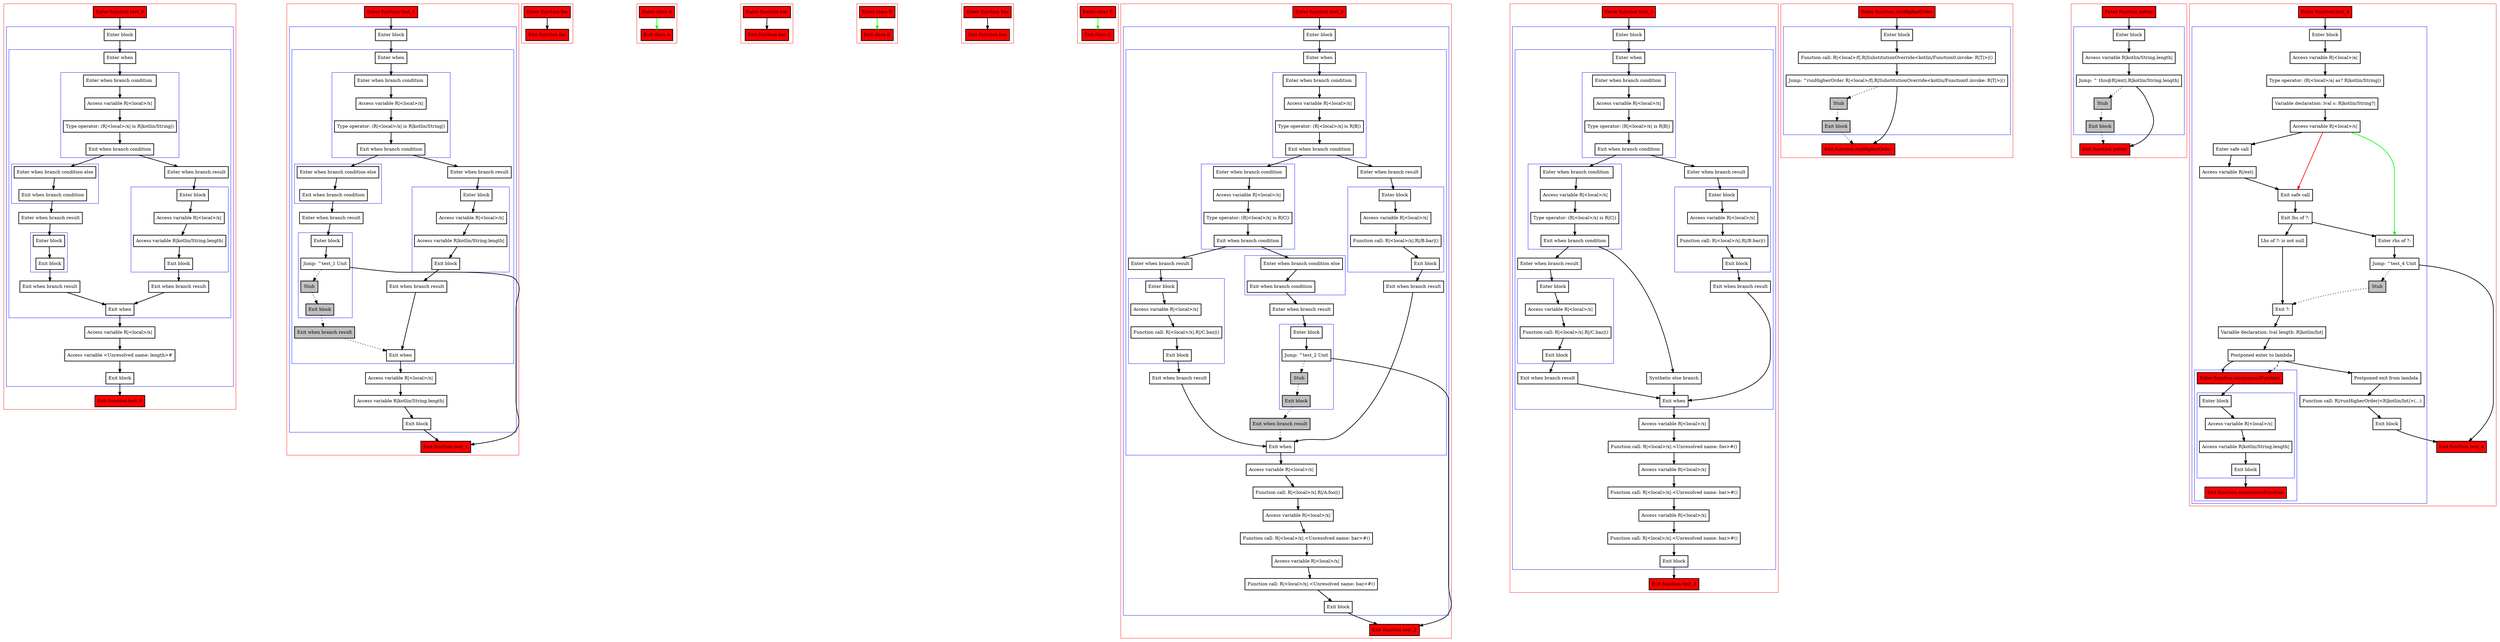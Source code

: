 digraph returns_kt {
    graph [nodesep=3]
    node [shape=box penwidth=2]
    edge [penwidth=2]

    subgraph cluster_0 {
        color=red
        0 [label="Enter function test_0" style="filled" fillcolor=red];
        subgraph cluster_1 {
            color=blue
            1 [label="Enter block"];
            subgraph cluster_2 {
                color=blue
                2 [label="Enter when"];
                subgraph cluster_3 {
                    color=blue
                    3 [label="Enter when branch condition "];
                    4 [label="Access variable R|<local>/x|"];
                    5 [label="Type operator: (R|<local>/x| is R|kotlin/String|)"];
                    6 [label="Exit when branch condition"];
                }
                subgraph cluster_4 {
                    color=blue
                    7 [label="Enter when branch condition else"];
                    8 [label="Exit when branch condition"];
                }
                9 [label="Enter when branch result"];
                subgraph cluster_5 {
                    color=blue
                    10 [label="Enter block"];
                    11 [label="Exit block"];
                }
                12 [label="Exit when branch result"];
                13 [label="Enter when branch result"];
                subgraph cluster_6 {
                    color=blue
                    14 [label="Enter block"];
                    15 [label="Access variable R|<local>/x|"];
                    16 [label="Access variable R|kotlin/String.length|"];
                    17 [label="Exit block"];
                }
                18 [label="Exit when branch result"];
                19 [label="Exit when"];
            }
            20 [label="Access variable R|<local>/x|"];
            21 [label="Access variable <Unresolved name: length>#"];
            22 [label="Exit block"];
        }
        23 [label="Exit function test_0" style="filled" fillcolor=red];
    }
    0 -> {1};
    1 -> {2};
    2 -> {3};
    3 -> {4};
    4 -> {5};
    5 -> {6};
    6 -> {13 7};
    7 -> {8};
    8 -> {9};
    9 -> {10};
    10 -> {11};
    11 -> {12};
    12 -> {19};
    13 -> {14};
    14 -> {15};
    15 -> {16};
    16 -> {17};
    17 -> {18};
    18 -> {19};
    19 -> {20};
    20 -> {21};
    21 -> {22};
    22 -> {23};

    subgraph cluster_7 {
        color=red
        24 [label="Enter function test_1" style="filled" fillcolor=red];
        subgraph cluster_8 {
            color=blue
            25 [label="Enter block"];
            subgraph cluster_9 {
                color=blue
                26 [label="Enter when"];
                subgraph cluster_10 {
                    color=blue
                    27 [label="Enter when branch condition "];
                    28 [label="Access variable R|<local>/x|"];
                    29 [label="Type operator: (R|<local>/x| is R|kotlin/String|)"];
                    30 [label="Exit when branch condition"];
                }
                subgraph cluster_11 {
                    color=blue
                    31 [label="Enter when branch condition else"];
                    32 [label="Exit when branch condition"];
                }
                33 [label="Enter when branch result"];
                subgraph cluster_12 {
                    color=blue
                    34 [label="Enter block"];
                    35 [label="Jump: ^test_1 Unit"];
                    36 [label="Stub" style="filled" fillcolor=gray];
                    37 [label="Exit block" style="filled" fillcolor=gray];
                }
                38 [label="Exit when branch result" style="filled" fillcolor=gray];
                39 [label="Enter when branch result"];
                subgraph cluster_13 {
                    color=blue
                    40 [label="Enter block"];
                    41 [label="Access variable R|<local>/x|"];
                    42 [label="Access variable R|kotlin/String.length|"];
                    43 [label="Exit block"];
                }
                44 [label="Exit when branch result"];
                45 [label="Exit when"];
            }
            46 [label="Access variable R|<local>/x|"];
            47 [label="Access variable R|kotlin/String.length|"];
            48 [label="Exit block"];
        }
        49 [label="Exit function test_1" style="filled" fillcolor=red];
    }
    24 -> {25};
    25 -> {26};
    26 -> {27};
    27 -> {28};
    28 -> {29};
    29 -> {30};
    30 -> {39 31};
    31 -> {32};
    32 -> {33};
    33 -> {34};
    34 -> {35};
    35 -> {49};
    35 -> {36} [style=dotted];
    36 -> {37} [style=dotted];
    37 -> {38} [style=dotted];
    38 -> {45} [style=dotted];
    39 -> {40};
    40 -> {41};
    41 -> {42};
    42 -> {43};
    43 -> {44};
    44 -> {45};
    45 -> {46};
    46 -> {47};
    47 -> {48};
    48 -> {49};

    subgraph cluster_14 {
        color=red
        50 [label="Enter function foo" style="filled" fillcolor=red];
        51 [label="Exit function foo" style="filled" fillcolor=red];
    }
    50 -> {51};

    subgraph cluster_15 {
        color=red
        52 [label="Enter class A" style="filled" fillcolor=red];
        53 [label="Exit class A" style="filled" fillcolor=red];
    }
    52 -> {53} [color=green];

    subgraph cluster_16 {
        color=red
        54 [label="Enter function bar" style="filled" fillcolor=red];
        55 [label="Exit function bar" style="filled" fillcolor=red];
    }
    54 -> {55};

    subgraph cluster_17 {
        color=red
        56 [label="Enter class B" style="filled" fillcolor=red];
        57 [label="Exit class B" style="filled" fillcolor=red];
    }
    56 -> {57} [color=green];

    subgraph cluster_18 {
        color=red
        58 [label="Enter function baz" style="filled" fillcolor=red];
        59 [label="Exit function baz" style="filled" fillcolor=red];
    }
    58 -> {59};

    subgraph cluster_19 {
        color=red
        60 [label="Enter class C" style="filled" fillcolor=red];
        61 [label="Exit class C" style="filled" fillcolor=red];
    }
    60 -> {61} [color=green];

    subgraph cluster_20 {
        color=red
        62 [label="Enter function test_2" style="filled" fillcolor=red];
        subgraph cluster_21 {
            color=blue
            63 [label="Enter block"];
            subgraph cluster_22 {
                color=blue
                64 [label="Enter when"];
                subgraph cluster_23 {
                    color=blue
                    65 [label="Enter when branch condition "];
                    66 [label="Access variable R|<local>/x|"];
                    67 [label="Type operator: (R|<local>/x| is R|B|)"];
                    68 [label="Exit when branch condition"];
                }
                subgraph cluster_24 {
                    color=blue
                    69 [label="Enter when branch condition "];
                    70 [label="Access variable R|<local>/x|"];
                    71 [label="Type operator: (R|<local>/x| is R|C|)"];
                    72 [label="Exit when branch condition"];
                }
                subgraph cluster_25 {
                    color=blue
                    73 [label="Enter when branch condition else"];
                    74 [label="Exit when branch condition"];
                }
                75 [label="Enter when branch result"];
                subgraph cluster_26 {
                    color=blue
                    76 [label="Enter block"];
                    77 [label="Jump: ^test_2 Unit"];
                    78 [label="Stub" style="filled" fillcolor=gray];
                    79 [label="Exit block" style="filled" fillcolor=gray];
                }
                80 [label="Exit when branch result" style="filled" fillcolor=gray];
                81 [label="Enter when branch result"];
                subgraph cluster_27 {
                    color=blue
                    82 [label="Enter block"];
                    83 [label="Access variable R|<local>/x|"];
                    84 [label="Function call: R|<local>/x|.R|/C.baz|()"];
                    85 [label="Exit block"];
                }
                86 [label="Exit when branch result"];
                87 [label="Enter when branch result"];
                subgraph cluster_28 {
                    color=blue
                    88 [label="Enter block"];
                    89 [label="Access variable R|<local>/x|"];
                    90 [label="Function call: R|<local>/x|.R|/B.bar|()"];
                    91 [label="Exit block"];
                }
                92 [label="Exit when branch result"];
                93 [label="Exit when"];
            }
            94 [label="Access variable R|<local>/x|"];
            95 [label="Function call: R|<local>/x|.R|/A.foo|()"];
            96 [label="Access variable R|<local>/x|"];
            97 [label="Function call: R|<local>/x|.<Unresolved name: bar>#()"];
            98 [label="Access variable R|<local>/x|"];
            99 [label="Function call: R|<local>/x|.<Unresolved name: baz>#()"];
            100 [label="Exit block"];
        }
        101 [label="Exit function test_2" style="filled" fillcolor=red];
    }
    62 -> {63};
    63 -> {64};
    64 -> {65};
    65 -> {66};
    66 -> {67};
    67 -> {68};
    68 -> {87 69};
    69 -> {70};
    70 -> {71};
    71 -> {72};
    72 -> {81 73};
    73 -> {74};
    74 -> {75};
    75 -> {76};
    76 -> {77};
    77 -> {101};
    77 -> {78} [style=dotted];
    78 -> {79} [style=dotted];
    79 -> {80} [style=dotted];
    80 -> {93} [style=dotted];
    81 -> {82};
    82 -> {83};
    83 -> {84};
    84 -> {85};
    85 -> {86};
    86 -> {93};
    87 -> {88};
    88 -> {89};
    89 -> {90};
    90 -> {91};
    91 -> {92};
    92 -> {93};
    93 -> {94};
    94 -> {95};
    95 -> {96};
    96 -> {97};
    97 -> {98};
    98 -> {99};
    99 -> {100};
    100 -> {101};

    subgraph cluster_29 {
        color=red
        102 [label="Enter function test_3" style="filled" fillcolor=red];
        subgraph cluster_30 {
            color=blue
            103 [label="Enter block"];
            subgraph cluster_31 {
                color=blue
                104 [label="Enter when"];
                subgraph cluster_32 {
                    color=blue
                    105 [label="Enter when branch condition "];
                    106 [label="Access variable R|<local>/x|"];
                    107 [label="Type operator: (R|<local>/x| is R|B|)"];
                    108 [label="Exit when branch condition"];
                }
                subgraph cluster_33 {
                    color=blue
                    109 [label="Enter when branch condition "];
                    110 [label="Access variable R|<local>/x|"];
                    111 [label="Type operator: (R|<local>/x| is R|C|)"];
                    112 [label="Exit when branch condition"];
                }
                113 [label="Synthetic else branch"];
                114 [label="Enter when branch result"];
                subgraph cluster_34 {
                    color=blue
                    115 [label="Enter block"];
                    116 [label="Access variable R|<local>/x|"];
                    117 [label="Function call: R|<local>/x|.R|/C.baz|()"];
                    118 [label="Exit block"];
                }
                119 [label="Exit when branch result"];
                120 [label="Enter when branch result"];
                subgraph cluster_35 {
                    color=blue
                    121 [label="Enter block"];
                    122 [label="Access variable R|<local>/x|"];
                    123 [label="Function call: R|<local>/x|.R|/B.bar|()"];
                    124 [label="Exit block"];
                }
                125 [label="Exit when branch result"];
                126 [label="Exit when"];
            }
            127 [label="Access variable R|<local>/x|"];
            128 [label="Function call: R|<local>/x|.<Unresolved name: foo>#()"];
            129 [label="Access variable R|<local>/x|"];
            130 [label="Function call: R|<local>/x|.<Unresolved name: bar>#()"];
            131 [label="Access variable R|<local>/x|"];
            132 [label="Function call: R|<local>/x|.<Unresolved name: baz>#()"];
            133 [label="Exit block"];
        }
        134 [label="Exit function test_3" style="filled" fillcolor=red];
    }
    102 -> {103};
    103 -> {104};
    104 -> {105};
    105 -> {106};
    106 -> {107};
    107 -> {108};
    108 -> {120 109};
    109 -> {110};
    110 -> {111};
    111 -> {112};
    112 -> {114 113};
    113 -> {126};
    114 -> {115};
    115 -> {116};
    116 -> {117};
    117 -> {118};
    118 -> {119};
    119 -> {126};
    120 -> {121};
    121 -> {122};
    122 -> {123};
    123 -> {124};
    124 -> {125};
    125 -> {126};
    126 -> {127};
    127 -> {128};
    128 -> {129};
    129 -> {130};
    130 -> {131};
    131 -> {132};
    132 -> {133};
    133 -> {134};

    subgraph cluster_36 {
        color=red
        135 [label="Enter function runHigherOrder" style="filled" fillcolor=red];
        subgraph cluster_37 {
            color=blue
            136 [label="Enter block"];
            137 [label="Function call: R|<local>/f|.R|SubstitutionOverride<kotlin/Function0.invoke: R|T|>|()"];
            138 [label="Jump: ^runHigherOrder R|<local>/f|.R|SubstitutionOverride<kotlin/Function0.invoke: R|T|>|()"];
            139 [label="Stub" style="filled" fillcolor=gray];
            140 [label="Exit block" style="filled" fillcolor=gray];
        }
        141 [label="Exit function runHigherOrder" style="filled" fillcolor=red];
    }
    135 -> {136};
    136 -> {137};
    137 -> {138};
    138 -> {141};
    138 -> {139} [style=dotted];
    139 -> {140} [style=dotted];
    140 -> {141} [style=dotted];

    subgraph cluster_38 {
        color=red
        142 [label="Enter function getter" style="filled" fillcolor=red];
        subgraph cluster_39 {
            color=blue
            143 [label="Enter block"];
            144 [label="Access variable R|kotlin/String.length|"];
            145 [label="Jump: ^ this@R|/ext|.R|kotlin/String.length|"];
            146 [label="Stub" style="filled" fillcolor=gray];
            147 [label="Exit block" style="filled" fillcolor=gray];
        }
        148 [label="Exit function getter" style="filled" fillcolor=red];
    }
    142 -> {143};
    143 -> {144};
    144 -> {145};
    145 -> {148};
    145 -> {146} [style=dotted];
    146 -> {147} [style=dotted];
    147 -> {148} [style=dotted];

    subgraph cluster_40 {
        color=red
        149 [label="Enter function test_4" style="filled" fillcolor=red];
        subgraph cluster_41 {
            color=blue
            150 [label="Enter block"];
            151 [label="Access variable R|<local>/a|"];
            152 [label="Type operator: (R|<local>/a| as? R|kotlin/String|)"];
            153 [label="Variable declaration: lval s: R|kotlin/String?|"];
            154 [label="Access variable R|<local>/s|"];
            155 [label="Enter safe call"];
            156 [label="Access variable R|/ext|"];
            157 [label="Exit safe call"];
            158 [label="Exit lhs of ?:"];
            159 [label="Enter rhs of ?:"];
            160 [label="Jump: ^test_4 Unit"];
            161 [label="Stub" style="filled" fillcolor=gray];
            162 [label="Lhs of ?: is not null"];
            163 [label="Exit ?:"];
            164 [label="Variable declaration: lval length: R|kotlin/Int|"];
            165 [label="Postponed enter to lambda"];
            subgraph cluster_42 {
                color=blue
                170 [label="Enter function anonymousFunction" style="filled" fillcolor=red];
                subgraph cluster_43 {
                    color=blue
                    171 [label="Enter block"];
                    172 [label="Access variable R|<local>/s|"];
                    173 [label="Access variable R|kotlin/String.length|"];
                    174 [label="Exit block"];
                }
                175 [label="Exit function anonymousFunction" style="filled" fillcolor=red];
            }
            166 [label="Postponed exit from lambda"];
            167 [label="Function call: R|/runHigherOrder|<R|kotlin/Int|>(...)"];
            168 [label="Exit block"];
        }
        169 [label="Exit function test_4" style="filled" fillcolor=red];
    }
    149 -> {150};
    150 -> {151};
    151 -> {152};
    152 -> {153};
    153 -> {154};
    154 -> {155};
    154 -> {157} [color=red];
    154 -> {159} [color=green];
    155 -> {156};
    156 -> {157};
    157 -> {158};
    158 -> {162 159};
    159 -> {160};
    160 -> {169};
    160 -> {161} [style=dotted];
    161 -> {163} [style=dotted];
    162 -> {163};
    163 -> {164};
    164 -> {165};
    165 -> {166 170};
    165 -> {170} [style=dashed];
    166 -> {167};
    167 -> {168};
    168 -> {169};
    170 -> {171};
    171 -> {172};
    172 -> {173};
    173 -> {174};
    174 -> {175};

}
